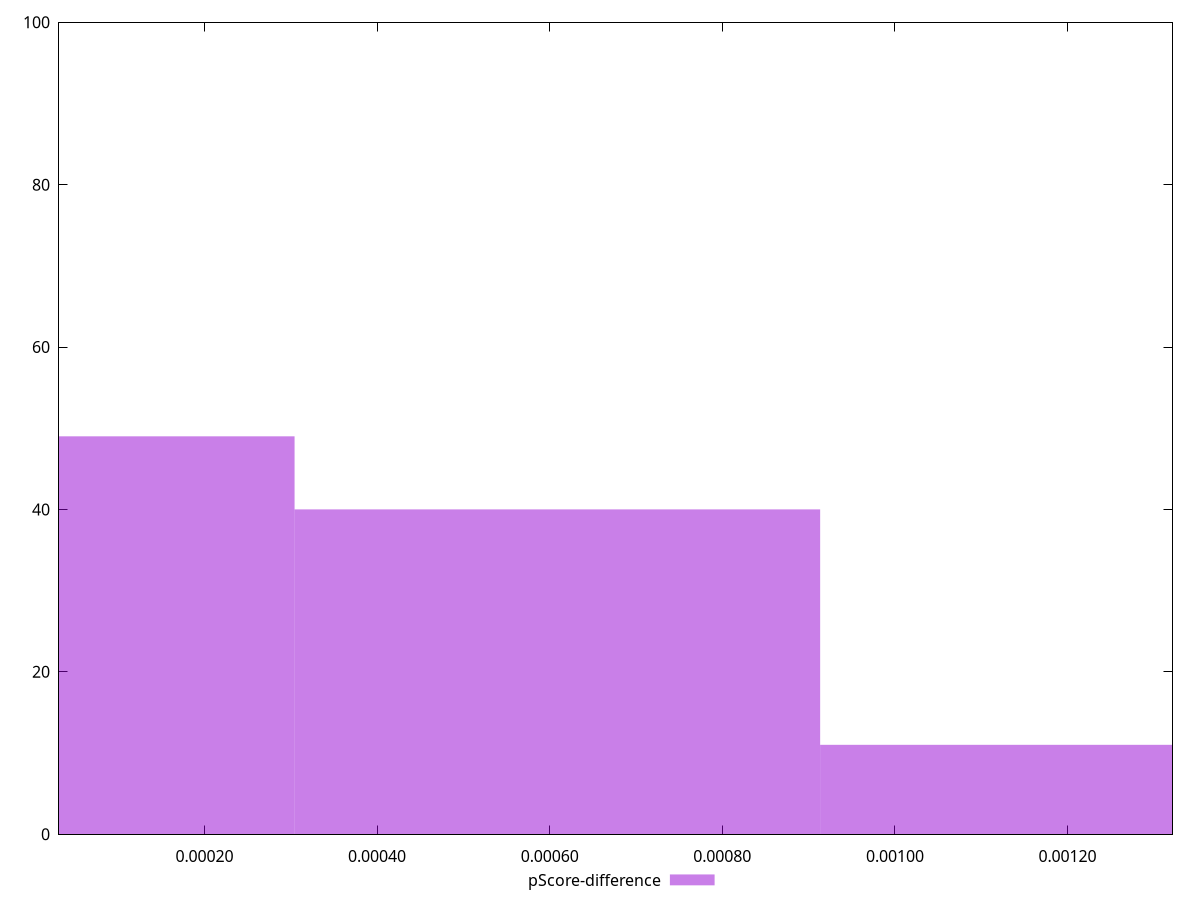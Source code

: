 reset

$pScoreDifference <<EOF
0 49
0.0006089418875646942 40
0.0012178837751293883 11
EOF

set key outside below
set boxwidth 0.0006089418875646942
set xrange [0.000031552180213501035:0.0013216376170045452]
set yrange [0:100]
set trange [0:100]
set style fill transparent solid 0.5 noborder
set terminal svg size 640, 490 enhanced background rgb 'white'
set output "reprap/largest-contentful-paint/samples/pages+cached+noexternal+nomedia+nocss+nojs/pScore-difference/histogram.svg"

plot $pScoreDifference title "pScore-difference" with boxes

reset
